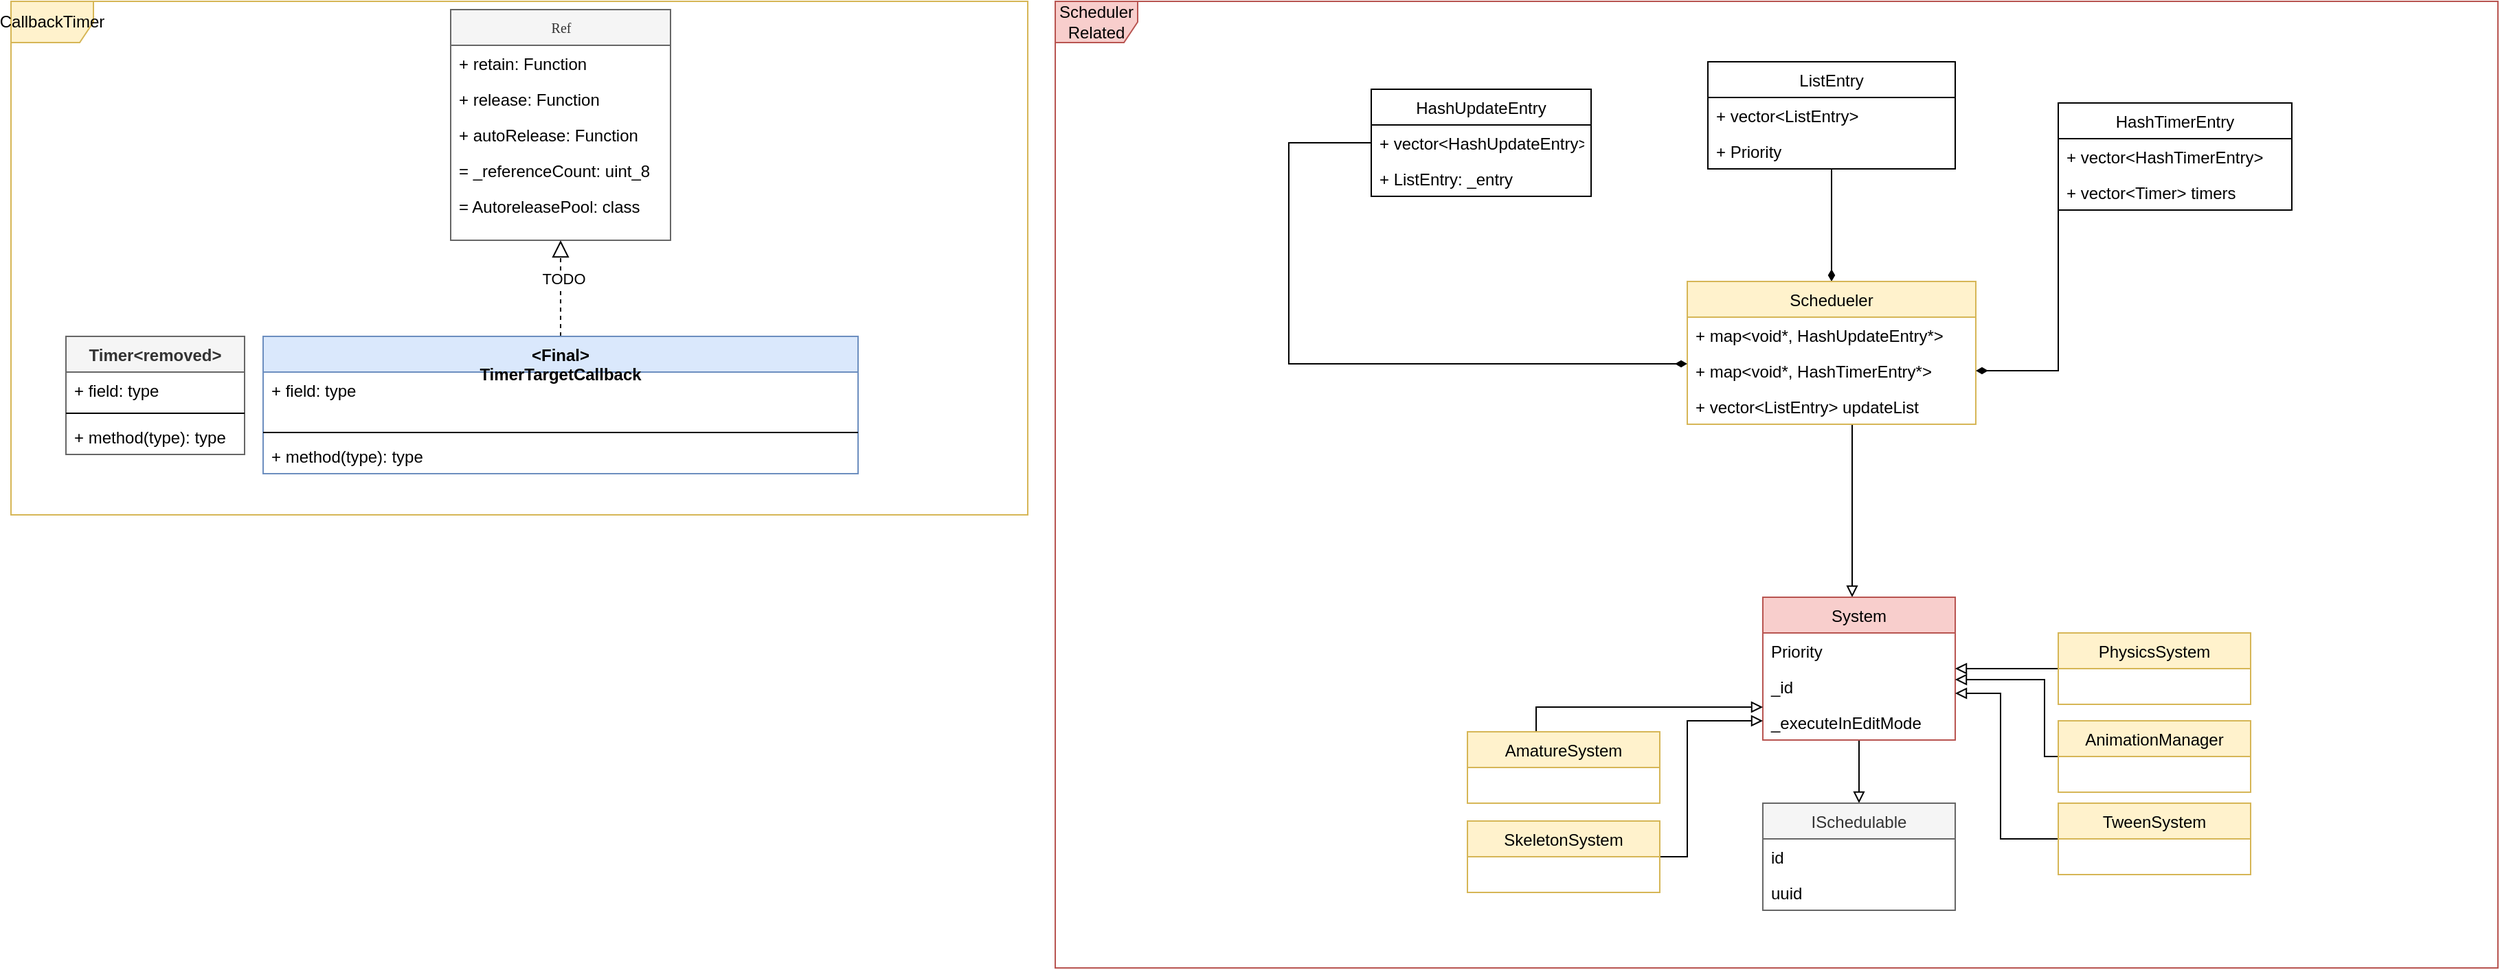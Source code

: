 <mxfile version="14.9.6" type="device"><diagram name="Page-1" id="c4acf3e9-155e-7222-9cf6-157b1a14988f"><mxGraphModel dx="1550" dy="835" grid="1" gridSize="10" guides="1" tooltips="1" connect="1" arrows="1" fold="1" page="1" pageScale="1" pageWidth="850" pageHeight="1100" background="none" math="0" shadow="0"><root><mxCell id="0"/><mxCell id="1" parent="0"/><mxCell id="m638CjUuuOgWyjwgLnn_-51" value="Scheduler Related" style="shape=umlFrame;whiteSpace=wrap;html=1;fillColor=#f8cecc;strokeColor=#b85450;" parent="1" vertex="1"><mxGeometry x="790" y="36" width="1050" height="704" as="geometry"/></mxCell><mxCell id="m638CjUuuOgWyjwgLnn_-40" value="CallbackTimer" style="shape=umlFrame;whiteSpace=wrap;html=1;fillColor=#fff2cc;strokeColor=#d6b656;" parent="1" vertex="1"><mxGeometry x="30" y="36" width="740" height="374" as="geometry"/></mxCell><object label="Ref" id="17acba5748e5396b-20"><mxCell style="swimlane;html=1;fontStyle=0;childLayout=stackLayout;horizontal=1;startSize=26;fillColor=#f5f5f5;horizontalStack=0;resizeParent=1;resizeLast=0;collapsible=1;marginBottom=0;swimlaneFillColor=#ffffff;rounded=0;shadow=0;comic=0;labelBackgroundColor=none;strokeWidth=1;fontFamily=Verdana;fontSize=10;align=center;strokeColor=#666666;fontColor=#333333;" parent="1" vertex="1"><mxGeometry x="350" y="42" width="160" height="168" as="geometry"/></mxCell></object><mxCell id="17acba5748e5396b-21" value="+ retain: Function" style="text;html=1;strokeColor=none;fillColor=none;align=left;verticalAlign=top;spacingLeft=4;spacingRight=4;whiteSpace=wrap;overflow=hidden;rotatable=0;points=[[0,0.5],[1,0.5]];portConstraint=eastwest;" parent="17acba5748e5396b-20" vertex="1"><mxGeometry y="26" width="160" height="26" as="geometry"/></mxCell><mxCell id="17acba5748e5396b-24" value="+ release: Function" style="text;html=1;strokeColor=none;fillColor=none;align=left;verticalAlign=top;spacingLeft=4;spacingRight=4;whiteSpace=wrap;overflow=hidden;rotatable=0;points=[[0,0.5],[1,0.5]];portConstraint=eastwest;" parent="17acba5748e5396b-20" vertex="1"><mxGeometry y="52" width="160" height="26" as="geometry"/></mxCell><mxCell id="17acba5748e5396b-26" value="+ autoRelease: Function" style="text;html=1;strokeColor=none;fillColor=none;align=left;verticalAlign=top;spacingLeft=4;spacingRight=4;whiteSpace=wrap;overflow=hidden;rotatable=0;points=[[0,0.5],[1,0.5]];portConstraint=eastwest;" parent="17acba5748e5396b-20" vertex="1"><mxGeometry y="78" width="160" height="26" as="geometry"/></mxCell><mxCell id="m638CjUuuOgWyjwgLnn_-1" value="= _referenceCount: uint_8" style="text;html=1;strokeColor=none;fillColor=none;align=left;verticalAlign=top;spacingLeft=4;spacingRight=4;whiteSpace=wrap;overflow=hidden;rotatable=0;points=[[0,0.5],[1,0.5]];portConstraint=eastwest;" parent="17acba5748e5396b-20" vertex="1"><mxGeometry y="104" width="160" height="26" as="geometry"/></mxCell><mxCell id="m638CjUuuOgWyjwgLnn_-2" value="= AutoreleasePool: class" style="text;html=1;strokeColor=none;fillColor=none;align=left;verticalAlign=top;spacingLeft=4;spacingRight=4;whiteSpace=wrap;overflow=hidden;rotatable=0;points=[[0,0.5],[1,0.5]];portConstraint=eastwest;" parent="17acba5748e5396b-20" vertex="1"><mxGeometry y="130" width="160" height="26" as="geometry"/></mxCell><mxCell id="5d2195bd80daf111-21" style="edgeStyle=orthogonalEdgeStyle;rounded=0;html=1;labelBackgroundColor=none;startFill=0;endArrow=block;endFill=0;endSize=10;fontFamily=Verdana;fontSize=10;dashed=1;" parent="1" source="m638CjUuuOgWyjwgLnn_-7" target="17acba5748e5396b-20" edge="1"><mxGeometry relative="1" as="geometry"><mxPoint x="430" y="330" as="sourcePoint"/><Array as="points"/></mxGeometry></mxCell><mxCell id="m638CjUuuOgWyjwgLnn_-66" value="TODO" style="edgeLabel;html=1;align=center;verticalAlign=middle;resizable=0;points=[];" parent="5d2195bd80daf111-21" vertex="1" connectable="0"><mxGeometry x="0.218" y="-2" relative="1" as="geometry"><mxPoint as="offset"/></mxGeometry></mxCell><mxCell id="m638CjUuuOgWyjwgLnn_-3" value="Timer&lt;removed&gt;" style="swimlane;fontStyle=1;align=center;verticalAlign=top;childLayout=stackLayout;horizontal=1;startSize=26;horizontalStack=0;resizeParent=1;resizeParentMax=0;resizeLast=0;collapsible=1;marginBottom=0;fillColor=#f5f5f5;strokeColor=#666666;fontColor=#333333;" parent="1" vertex="1"><mxGeometry x="70" y="280" width="130" height="86" as="geometry"/></mxCell><mxCell id="m638CjUuuOgWyjwgLnn_-4" value="+ field: type" style="text;strokeColor=none;fillColor=none;align=left;verticalAlign=top;spacingLeft=4;spacingRight=4;overflow=hidden;rotatable=0;points=[[0,0.5],[1,0.5]];portConstraint=eastwest;" parent="m638CjUuuOgWyjwgLnn_-3" vertex="1"><mxGeometry y="26" width="130" height="26" as="geometry"/></mxCell><mxCell id="m638CjUuuOgWyjwgLnn_-5" value="" style="line;strokeWidth=1;fillColor=none;align=left;verticalAlign=middle;spacingTop=-1;spacingLeft=3;spacingRight=3;rotatable=0;labelPosition=right;points=[];portConstraint=eastwest;" parent="m638CjUuuOgWyjwgLnn_-3" vertex="1"><mxGeometry y="52" width="130" height="8" as="geometry"/></mxCell><mxCell id="m638CjUuuOgWyjwgLnn_-6" value="+ method(type): type" style="text;strokeColor=none;fillColor=none;align=left;verticalAlign=top;spacingLeft=4;spacingRight=4;overflow=hidden;rotatable=0;points=[[0,0.5],[1,0.5]];portConstraint=eastwest;" parent="m638CjUuuOgWyjwgLnn_-3" vertex="1"><mxGeometry y="60" width="130" height="26" as="geometry"/></mxCell><mxCell id="m638CjUuuOgWyjwgLnn_-7" value="&lt;Final&gt;&#10;TimerTargetCallback" style="swimlane;fontStyle=1;align=center;verticalAlign=top;childLayout=stackLayout;horizontal=1;startSize=26;horizontalStack=0;resizeParent=1;resizeParentMax=0;resizeLast=0;collapsible=1;marginBottom=0;fillColor=#dae8fc;strokeColor=#6c8ebf;" parent="1" vertex="1"><mxGeometry x="213.5" y="280" width="433" height="100" as="geometry"/></mxCell><mxCell id="m638CjUuuOgWyjwgLnn_-8" value="+ field: type" style="text;strokeColor=none;fillColor=none;align=left;verticalAlign=top;spacingLeft=4;spacingRight=4;overflow=hidden;rotatable=0;points=[[0,0.5],[1,0.5]];portConstraint=eastwest;" parent="m638CjUuuOgWyjwgLnn_-7" vertex="1"><mxGeometry y="26" width="433" height="40" as="geometry"/></mxCell><mxCell id="m638CjUuuOgWyjwgLnn_-9" value="" style="line;strokeWidth=1;fillColor=none;align=left;verticalAlign=middle;spacingTop=-1;spacingLeft=3;spacingRight=3;rotatable=0;labelPosition=right;points=[];portConstraint=eastwest;" parent="m638CjUuuOgWyjwgLnn_-7" vertex="1"><mxGeometry y="66" width="433" height="8" as="geometry"/></mxCell><mxCell id="m638CjUuuOgWyjwgLnn_-10" value="+ method(type): type" style="text;strokeColor=none;fillColor=none;align=left;verticalAlign=top;spacingLeft=4;spacingRight=4;overflow=hidden;rotatable=0;points=[[0,0.5],[1,0.5]];portConstraint=eastwest;" parent="m638CjUuuOgWyjwgLnn_-7" vertex="1"><mxGeometry y="74" width="433" height="26" as="geometry"/></mxCell><mxCell id="m638CjUuuOgWyjwgLnn_-39" style="edgeStyle=orthogonalEdgeStyle;rounded=0;orthogonalLoop=1;jettySize=auto;html=1;endArrow=diamondThin;endFill=1;" parent="1" source="m638CjUuuOgWyjwgLnn_-22" target="m638CjUuuOgWyjwgLnn_-33" edge="1"><mxGeometry relative="1" as="geometry"><mxPoint x="1100" y="426" as="targetPoint"/></mxGeometry></mxCell><mxCell id="m638CjUuuOgWyjwgLnn_-27" value="HashUpdateEntry" style="swimlane;fontStyle=0;childLayout=stackLayout;horizontal=1;startSize=26;fillColor=none;horizontalStack=0;resizeParent=1;resizeParentMax=0;resizeLast=0;collapsible=1;marginBottom=0;" parent="1" vertex="1"><mxGeometry x="1020" y="100" width="160" height="78" as="geometry"/></mxCell><mxCell id="m638CjUuuOgWyjwgLnn_-28" value="+ vector&lt;HashUpdateEntry&gt;" style="text;strokeColor=none;fillColor=none;align=left;verticalAlign=top;spacingLeft=4;spacingRight=4;overflow=hidden;rotatable=0;points=[[0,0.5],[1,0.5]];portConstraint=eastwest;" parent="m638CjUuuOgWyjwgLnn_-27" vertex="1"><mxGeometry y="26" width="160" height="26" as="geometry"/></mxCell><mxCell id="m638CjUuuOgWyjwgLnn_-29" value="+ ListEntry: _entry" style="text;strokeColor=none;fillColor=none;align=left;verticalAlign=top;spacingLeft=4;spacingRight=4;overflow=hidden;rotatable=0;points=[[0,0.5],[1,0.5]];portConstraint=eastwest;" parent="m638CjUuuOgWyjwgLnn_-27" vertex="1"><mxGeometry y="52" width="160" height="26" as="geometry"/></mxCell><mxCell id="m638CjUuuOgWyjwgLnn_-30" value="HashTimerEntry" style="swimlane;fontStyle=0;childLayout=stackLayout;horizontal=1;startSize=26;fillColor=none;horizontalStack=0;resizeParent=1;resizeParentMax=0;resizeLast=0;collapsible=1;marginBottom=0;" parent="1" vertex="1"><mxGeometry x="1520" y="110" width="170" height="78" as="geometry"/></mxCell><mxCell id="m638CjUuuOgWyjwgLnn_-31" value="+ vector&lt;HashTimerEntry&gt;" style="text;strokeColor=none;fillColor=none;align=left;verticalAlign=top;spacingLeft=4;spacingRight=4;overflow=hidden;rotatable=0;points=[[0,0.5],[1,0.5]];portConstraint=eastwest;" parent="m638CjUuuOgWyjwgLnn_-30" vertex="1"><mxGeometry y="26" width="170" height="26" as="geometry"/></mxCell><mxCell id="m638CjUuuOgWyjwgLnn_-32" value="+ vector&lt;Timer&gt; timers" style="text;strokeColor=none;fillColor=none;align=left;verticalAlign=top;spacingLeft=4;spacingRight=4;overflow=hidden;rotatable=0;points=[[0,0.5],[1,0.5]];portConstraint=eastwest;" parent="m638CjUuuOgWyjwgLnn_-30" vertex="1"><mxGeometry y="52" width="170" height="26" as="geometry"/></mxCell><mxCell id="m638CjUuuOgWyjwgLnn_-45" style="edgeStyle=orthogonalEdgeStyle;rounded=0;orthogonalLoop=1;jettySize=auto;html=1;startArrow=none;startFill=0;endArrow=block;endFill=0;" parent="1" source="m638CjUuuOgWyjwgLnn_-33" target="m638CjUuuOgWyjwgLnn_-41" edge="1"><mxGeometry relative="1" as="geometry"><Array as="points"><mxPoint x="1370" y="400"/><mxPoint x="1370" y="400"/></Array></mxGeometry></mxCell><mxCell id="m638CjUuuOgWyjwgLnn_-33" value="Schedueler" style="swimlane;fontStyle=0;childLayout=stackLayout;horizontal=1;startSize=26;fillColor=#fff2cc;horizontalStack=0;resizeParent=1;resizeParentMax=0;resizeLast=0;collapsible=1;marginBottom=0;strokeColor=#d6b656;" parent="1" vertex="1"><mxGeometry x="1250" y="240" width="210" height="104" as="geometry"/></mxCell><mxCell id="m638CjUuuOgWyjwgLnn_-34" value="+ map&lt;void*, HashUpdateEntry*&gt;" style="text;strokeColor=none;fillColor=none;align=left;verticalAlign=top;spacingLeft=4;spacingRight=4;overflow=hidden;rotatable=0;points=[[0,0.5],[1,0.5]];portConstraint=eastwest;" parent="m638CjUuuOgWyjwgLnn_-33" vertex="1"><mxGeometry y="26" width="210" height="26" as="geometry"/></mxCell><mxCell id="m638CjUuuOgWyjwgLnn_-35" value="+ map&lt;void*, HashTimerEntry*&gt;" style="text;strokeColor=none;fillColor=none;align=left;verticalAlign=top;spacingLeft=4;spacingRight=4;overflow=hidden;rotatable=0;points=[[0,0.5],[1,0.5]];portConstraint=eastwest;" parent="m638CjUuuOgWyjwgLnn_-33" vertex="1"><mxGeometry y="52" width="210" height="26" as="geometry"/></mxCell><mxCell id="m638CjUuuOgWyjwgLnn_-36" value="+ vector&lt;ListEntry&gt; updateList" style="text;strokeColor=none;fillColor=none;align=left;verticalAlign=top;spacingLeft=4;spacingRight=4;overflow=hidden;rotatable=0;points=[[0,0.5],[1,0.5]];portConstraint=eastwest;" parent="m638CjUuuOgWyjwgLnn_-33" vertex="1"><mxGeometry y="78" width="210" height="26" as="geometry"/></mxCell><mxCell id="m638CjUuuOgWyjwgLnn_-37" style="edgeStyle=orthogonalEdgeStyle;rounded=0;orthogonalLoop=1;jettySize=auto;html=1;endArrow=none;endFill=0;startArrow=diamondThin;startFill=1;" parent="1" source="m638CjUuuOgWyjwgLnn_-35" target="m638CjUuuOgWyjwgLnn_-30" edge="1"><mxGeometry relative="1" as="geometry"><Array as="points"><mxPoint x="1520" y="305"/></Array></mxGeometry></mxCell><mxCell id="m638CjUuuOgWyjwgLnn_-38" style="edgeStyle=orthogonalEdgeStyle;rounded=0;orthogonalLoop=1;jettySize=auto;html=1;endArrow=none;endFill=0;startArrow=diamondThin;startFill=1;" parent="1" source="m638CjUuuOgWyjwgLnn_-33" target="m638CjUuuOgWyjwgLnn_-27" edge="1"><mxGeometry relative="1" as="geometry"><Array as="points"><mxPoint x="960" y="300"/></Array></mxGeometry></mxCell><mxCell id="m638CjUuuOgWyjwgLnn_-50" value="" style="edgeStyle=orthogonalEdgeStyle;rounded=0;orthogonalLoop=1;jettySize=auto;html=1;startArrow=none;startFill=0;endArrow=block;endFill=0;" parent="1" source="m638CjUuuOgWyjwgLnn_-41" target="m638CjUuuOgWyjwgLnn_-46" edge="1"><mxGeometry relative="1" as="geometry"/></mxCell><mxCell id="m638CjUuuOgWyjwgLnn_-41" value="System" style="swimlane;fontStyle=0;childLayout=stackLayout;horizontal=1;startSize=26;fillColor=#f8cecc;horizontalStack=0;resizeParent=1;resizeParentMax=0;resizeLast=0;collapsible=1;marginBottom=0;strokeColor=#b85450;" parent="1" vertex="1"><mxGeometry x="1305" y="470" width="140" height="104" as="geometry"/></mxCell><mxCell id="m638CjUuuOgWyjwgLnn_-42" value="Priority" style="text;strokeColor=none;fillColor=none;align=left;verticalAlign=top;spacingLeft=4;spacingRight=4;overflow=hidden;rotatable=0;points=[[0,0.5],[1,0.5]];portConstraint=eastwest;" parent="m638CjUuuOgWyjwgLnn_-41" vertex="1"><mxGeometry y="26" width="140" height="26" as="geometry"/></mxCell><mxCell id="m638CjUuuOgWyjwgLnn_-43" value="_id" style="text;strokeColor=none;fillColor=none;align=left;verticalAlign=top;spacingLeft=4;spacingRight=4;overflow=hidden;rotatable=0;points=[[0,0.5],[1,0.5]];portConstraint=eastwest;" parent="m638CjUuuOgWyjwgLnn_-41" vertex="1"><mxGeometry y="52" width="140" height="26" as="geometry"/></mxCell><mxCell id="m638CjUuuOgWyjwgLnn_-44" value="_executeInEditMode" style="text;strokeColor=none;fillColor=none;align=left;verticalAlign=top;spacingLeft=4;spacingRight=4;overflow=hidden;rotatable=0;points=[[0,0.5],[1,0.5]];portConstraint=eastwest;" parent="m638CjUuuOgWyjwgLnn_-41" vertex="1"><mxGeometry y="78" width="140" height="26" as="geometry"/></mxCell><mxCell id="m638CjUuuOgWyjwgLnn_-46" value="ISchedulable" style="swimlane;fontStyle=0;childLayout=stackLayout;horizontal=1;startSize=26;fillColor=#f5f5f5;horizontalStack=0;resizeParent=1;resizeParentMax=0;resizeLast=0;collapsible=1;marginBottom=0;strokeColor=#666666;fontColor=#333333;" parent="1" vertex="1"><mxGeometry x="1305" y="620" width="140" height="78" as="geometry"/></mxCell><mxCell id="m638CjUuuOgWyjwgLnn_-47" value="id" style="text;strokeColor=none;fillColor=none;align=left;verticalAlign=top;spacingLeft=4;spacingRight=4;overflow=hidden;rotatable=0;points=[[0,0.5],[1,0.5]];portConstraint=eastwest;" parent="m638CjUuuOgWyjwgLnn_-46" vertex="1"><mxGeometry y="26" width="140" height="26" as="geometry"/></mxCell><mxCell id="m638CjUuuOgWyjwgLnn_-48" value="uuid" style="text;strokeColor=none;fillColor=none;align=left;verticalAlign=top;spacingLeft=4;spacingRight=4;overflow=hidden;rotatable=0;points=[[0,0.5],[1,0.5]];portConstraint=eastwest;" parent="m638CjUuuOgWyjwgLnn_-46" vertex="1"><mxGeometry y="52" width="140" height="26" as="geometry"/></mxCell><mxCell id="m638CjUuuOgWyjwgLnn_-22" value="ListEntry" style="swimlane;fontStyle=0;childLayout=stackLayout;horizontal=1;startSize=26;fillColor=none;horizontalStack=0;resizeParent=1;resizeParentMax=0;resizeLast=0;collapsible=1;marginBottom=0;" parent="1" vertex="1"><mxGeometry x="1265" y="80" width="180" height="78" as="geometry"/></mxCell><mxCell id="m638CjUuuOgWyjwgLnn_-23" value="+ vector&lt;ListEntry&gt;" style="text;strokeColor=none;fillColor=none;align=left;verticalAlign=top;spacingLeft=4;spacingRight=4;overflow=hidden;rotatable=0;points=[[0,0.5],[1,0.5]];portConstraint=eastwest;" parent="m638CjUuuOgWyjwgLnn_-22" vertex="1"><mxGeometry y="26" width="180" height="26" as="geometry"/></mxCell><mxCell id="m638CjUuuOgWyjwgLnn_-26" value="+ Priority" style="text;strokeColor=none;fillColor=none;align=left;verticalAlign=top;spacingLeft=4;spacingRight=4;overflow=hidden;rotatable=0;points=[[0,0.5],[1,0.5]];portConstraint=eastwest;" parent="m638CjUuuOgWyjwgLnn_-22" vertex="1"><mxGeometry y="52" width="180" height="26" as="geometry"/></mxCell><mxCell id="m638CjUuuOgWyjwgLnn_-57" value="" style="edgeStyle=orthogonalEdgeStyle;rounded=0;orthogonalLoop=1;jettySize=auto;html=1;startArrow=none;startFill=0;endArrow=block;endFill=0;" parent="1" source="m638CjUuuOgWyjwgLnn_-53" target="m638CjUuuOgWyjwgLnn_-41" edge="1"><mxGeometry relative="1" as="geometry"><Array as="points"><mxPoint x="1510" y="586"/><mxPoint x="1510" y="530"/></Array></mxGeometry></mxCell><mxCell id="m638CjUuuOgWyjwgLnn_-53" value="AnimationManager" style="swimlane;fontStyle=0;childLayout=stackLayout;horizontal=1;startSize=26;fillColor=#fff2cc;horizontalStack=0;resizeParent=1;resizeParentMax=0;resizeLast=0;collapsible=1;marginBottom=0;strokeColor=#d6b656;" parent="1" vertex="1"><mxGeometry x="1520" y="560" width="140" height="52" as="geometry"/></mxCell><mxCell id="m638CjUuuOgWyjwgLnn_-59" style="edgeStyle=orthogonalEdgeStyle;rounded=0;orthogonalLoop=1;jettySize=auto;html=1;startArrow=none;startFill=0;endArrow=block;endFill=0;" parent="1" source="m638CjUuuOgWyjwgLnn_-58" target="m638CjUuuOgWyjwgLnn_-41" edge="1"><mxGeometry relative="1" as="geometry"><Array as="points"/></mxGeometry></mxCell><mxCell id="m638CjUuuOgWyjwgLnn_-58" value="PhysicsSystem" style="swimlane;fontStyle=0;childLayout=stackLayout;horizontal=1;startSize=26;fillColor=#fff2cc;horizontalStack=0;resizeParent=1;resizeParentMax=0;resizeLast=0;collapsible=1;marginBottom=0;strokeColor=#d6b656;" parent="1" vertex="1"><mxGeometry x="1520" y="496" width="140" height="52" as="geometry"/></mxCell><mxCell id="m638CjUuuOgWyjwgLnn_-61" style="edgeStyle=orthogonalEdgeStyle;rounded=0;orthogonalLoop=1;jettySize=auto;html=1;startArrow=none;startFill=0;endArrow=block;endFill=0;" parent="1" source="m638CjUuuOgWyjwgLnn_-60" target="m638CjUuuOgWyjwgLnn_-41" edge="1"><mxGeometry relative="1" as="geometry"><Array as="points"><mxPoint x="1140" y="600"/><mxPoint x="1140" y="550"/></Array></mxGeometry></mxCell><mxCell id="m638CjUuuOgWyjwgLnn_-60" value="AmatureSystem" style="swimlane;fontStyle=0;childLayout=stackLayout;horizontal=1;startSize=26;fillColor=#fff2cc;horizontalStack=0;resizeParent=1;resizeParentMax=0;resizeLast=0;collapsible=1;marginBottom=0;strokeColor=#d6b656;" parent="1" vertex="1"><mxGeometry x="1090" y="568" width="140" height="52" as="geometry"/></mxCell><mxCell id="UvSFza-z9YmF6gdVg0g4-2" style="edgeStyle=orthogonalEdgeStyle;rounded=0;orthogonalLoop=1;jettySize=auto;html=1;endArrow=block;endFill=0;" edge="1" parent="1" source="m638CjUuuOgWyjwgLnn_-62" target="m638CjUuuOgWyjwgLnn_-41"><mxGeometry relative="1" as="geometry"><Array as="points"><mxPoint x="1250" y="560"/></Array></mxGeometry></mxCell><mxCell id="m638CjUuuOgWyjwgLnn_-62" value="SkeletonSystem" style="swimlane;fontStyle=0;childLayout=stackLayout;horizontal=1;startSize=26;fillColor=#fff2cc;horizontalStack=0;resizeParent=1;resizeParentMax=0;resizeLast=0;collapsible=1;marginBottom=0;strokeColor=#d6b656;" parent="1" vertex="1"><mxGeometry x="1090" y="633" width="140" height="52" as="geometry"/></mxCell><mxCell id="m638CjUuuOgWyjwgLnn_-65" style="edgeStyle=orthogonalEdgeStyle;rounded=0;orthogonalLoop=1;jettySize=auto;html=1;startArrow=none;startFill=0;endArrow=block;endFill=0;" parent="1" source="m638CjUuuOgWyjwgLnn_-64" target="m638CjUuuOgWyjwgLnn_-41" edge="1"><mxGeometry relative="1" as="geometry"><Array as="points"><mxPoint x="1478" y="646"/><mxPoint x="1478" y="540"/></Array></mxGeometry></mxCell><mxCell id="m638CjUuuOgWyjwgLnn_-64" value="TweenSystem" style="swimlane;fontStyle=0;childLayout=stackLayout;horizontal=1;startSize=26;fillColor=#fff2cc;horizontalStack=0;resizeParent=1;resizeParentMax=0;resizeLast=0;collapsible=1;marginBottom=0;strokeColor=#d6b656;" parent="1" vertex="1"><mxGeometry x="1520" y="620" width="140" height="52" as="geometry"/></mxCell></root></mxGraphModel></diagram></mxfile>